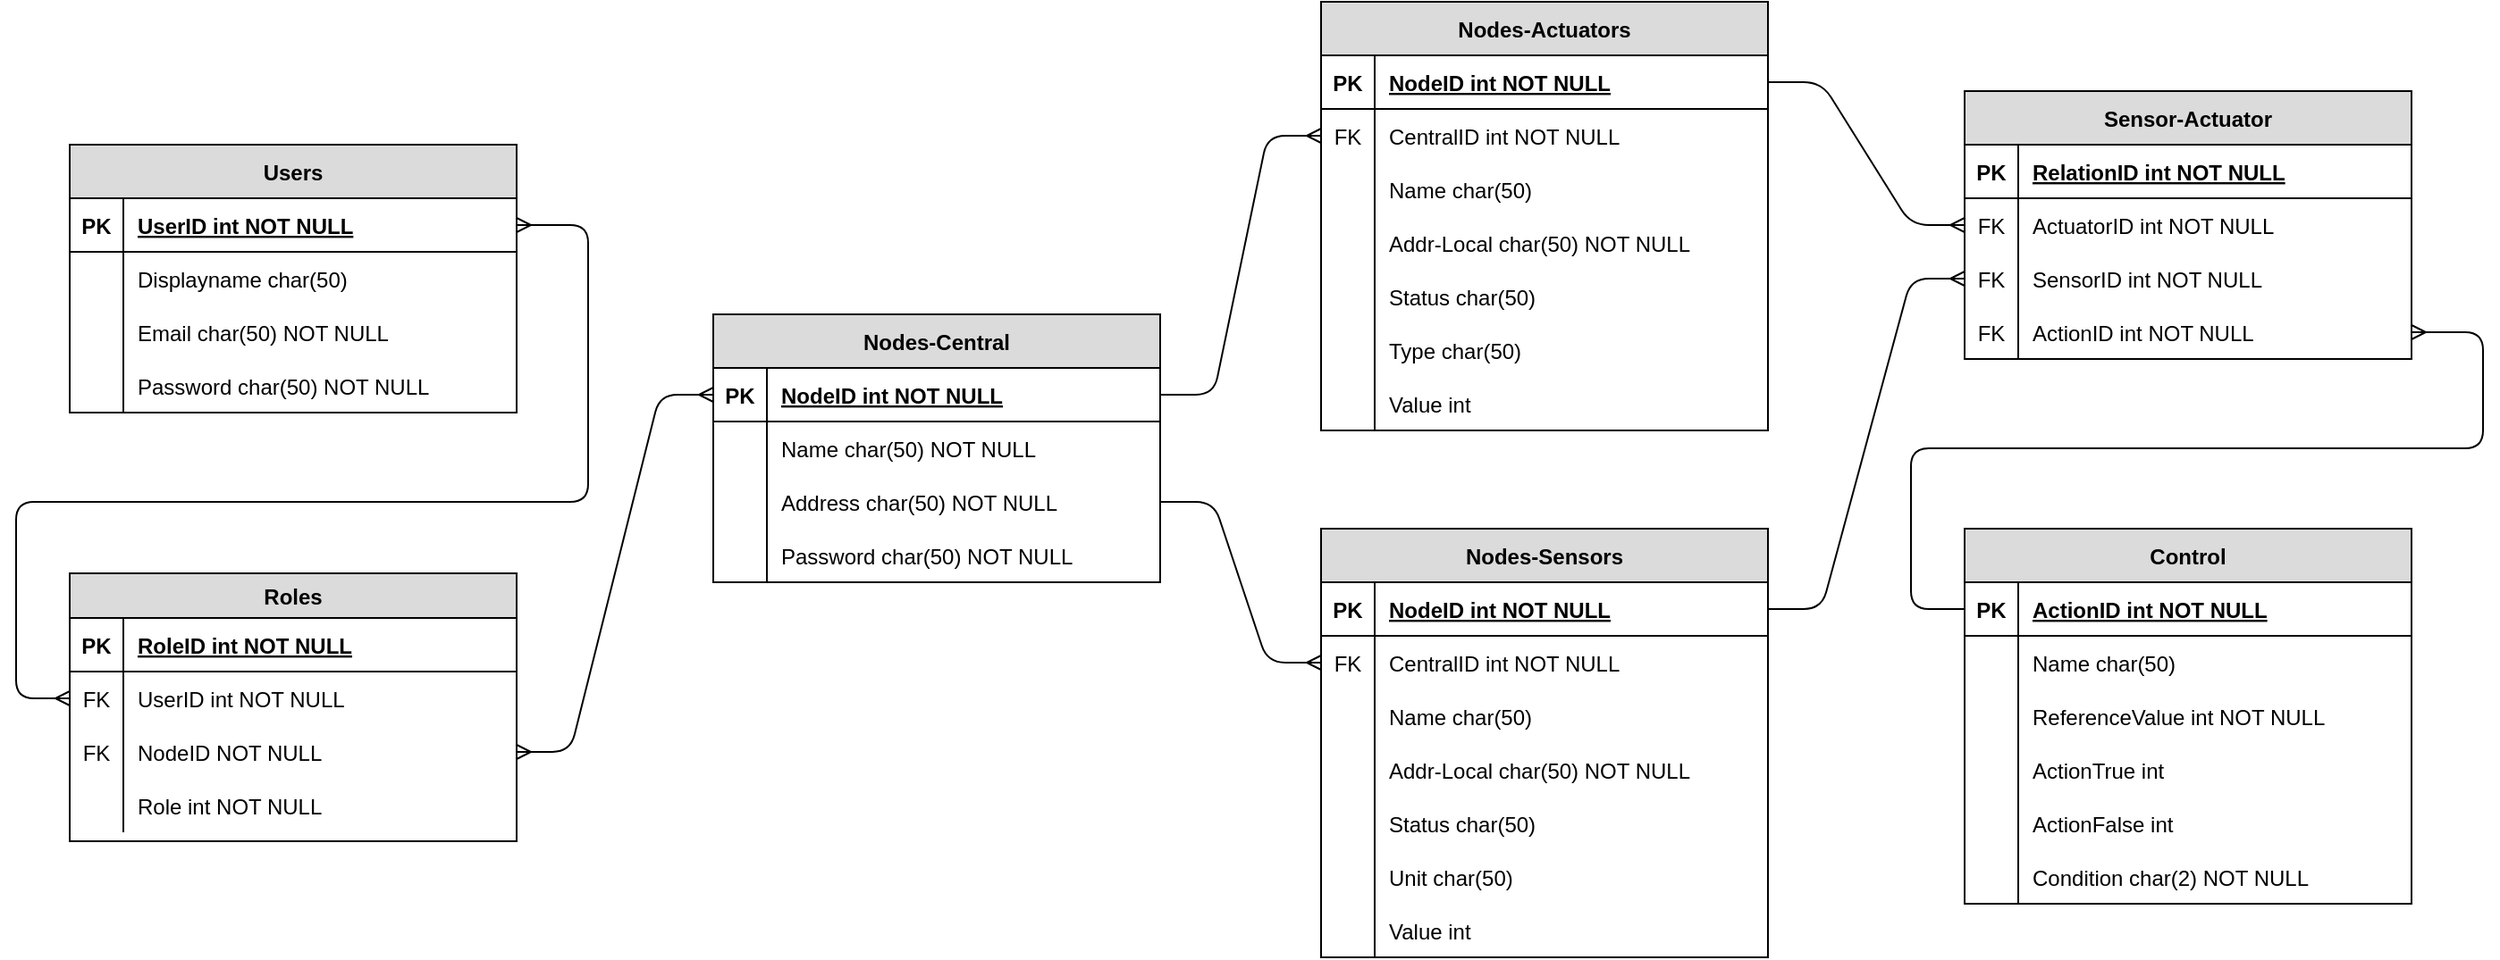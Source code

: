 <mxfile version="13.9.8" type="google"><diagram id="R2lEEEUBdFMjLlhIrx00" name="Page-1"><mxGraphModel dx="1347" dy="375" grid="1" gridSize="10" guides="1" tooltips="1" connect="1" arrows="1" fold="1" page="1" pageScale="1" pageWidth="850" pageHeight="1100" math="0" shadow="0" extFonts="Permanent Marker^https://fonts.googleapis.com/css?family=Permanent+Marker"><root><mxCell id="0"/><mxCell id="1" parent="0"/><mxCell id="C-vyLk0tnHw3VtMMgP7b-1" value="" style="edgeStyle=entityRelationEdgeStyle;endArrow=ERmany;startArrow=none;endFill=0;startFill=0;exitX=1;exitY=0.5;exitDx=0;exitDy=0;entryX=0;entryY=0.5;entryDx=0;entryDy=0;" parent="1" source="b6EWxMpWKoXSUoKC1kbV-88" target="b6EWxMpWKoXSUoKC1kbV-39" edge="1"><mxGeometry width="100" height="100" relative="1" as="geometry"><mxPoint x="390" y="295" as="sourcePoint"/><mxPoint x="440" y="620" as="targetPoint"/></mxGeometry></mxCell><mxCell id="b6EWxMpWKoXSUoKC1kbV-4" value="" style="shape=partialRectangle;overflow=hidden;connectable=0;fillColor=none;top=0;left=0;bottom=0;right=0;" parent="1" vertex="1"><mxGeometry x="130" y="280" width="30" height="30" as="geometry"/></mxCell><mxCell id="b6EWxMpWKoXSUoKC1kbV-5" value="" style="shape=partialRectangle;overflow=hidden;connectable=0;fillColor=none;top=0;left=0;bottom=0;right=0;" parent="1" vertex="1"><mxGeometry x="130" y="310" width="30" height="30" as="geometry"/></mxCell><mxCell id="b6EWxMpWKoXSUoKC1kbV-6" value="" style="shape=partialRectangle;overflow=hidden;connectable=0;fillColor=none;top=0;left=0;bottom=0;right=0;" parent="1" vertex="1"><mxGeometry x="130" y="340" width="30" height="30" as="geometry"/></mxCell><mxCell id="b6EWxMpWKoXSUoKC1kbV-86" style="edgeStyle=entityRelationEdgeStyle;rounded=1;orthogonalLoop=1;jettySize=auto;html=1;entryX=0;entryY=0.5;entryDx=0;entryDy=0;startArrow=none;startFill=0;endArrow=ERmany;endFill=0;" parent="1" source="b6EWxMpWKoXSUoKC1kbV-94" target="b6EWxMpWKoXSUoKC1kbV-64" edge="1"><mxGeometry relative="1" as="geometry"><mxPoint x="430" y="400" as="sourcePoint"/></mxGeometry></mxCell><mxCell id="b6EWxMpWKoXSUoKC1kbV-87" value="Nodes-Central" style="shape=table;startSize=30;container=1;collapsible=1;childLayout=tableLayout;fixedRows=1;rowLines=0;fontStyle=1;align=center;resizeLast=1;fillColor=#DBDBDB;" parent="1" vertex="1"><mxGeometry x="130" y="295" width="250" height="150" as="geometry"><mxRectangle x="130" y="295" width="70" height="30" as="alternateBounds"/></mxGeometry></mxCell><mxCell id="b6EWxMpWKoXSUoKC1kbV-88" value="" style="shape=partialRectangle;collapsible=0;dropTarget=0;pointerEvents=0;fillColor=none;points=[[0,0.5],[1,0.5]];portConstraint=eastwest;top=0;left=0;right=0;bottom=1;" parent="b6EWxMpWKoXSUoKC1kbV-87" vertex="1"><mxGeometry y="30" width="250" height="30" as="geometry"/></mxCell><mxCell id="b6EWxMpWKoXSUoKC1kbV-89" value="PK" style="shape=partialRectangle;overflow=hidden;connectable=0;fillColor=none;top=0;left=0;bottom=0;right=0;fontStyle=1;" parent="b6EWxMpWKoXSUoKC1kbV-88" vertex="1"><mxGeometry width="30" height="30" as="geometry"/></mxCell><mxCell id="b6EWxMpWKoXSUoKC1kbV-90" value="NodeID int NOT NULL " style="shape=partialRectangle;overflow=hidden;connectable=0;fillColor=none;top=0;left=0;bottom=0;right=0;align=left;spacingLeft=6;fontStyle=5;" parent="b6EWxMpWKoXSUoKC1kbV-88" vertex="1"><mxGeometry x="30" width="220" height="30" as="geometry"/></mxCell><mxCell id="AV6OQlTCSsJFHRwYIJyM-63" style="shape=partialRectangle;collapsible=0;dropTarget=0;pointerEvents=0;fillColor=none;points=[[0,0.5],[1,0.5]];portConstraint=eastwest;top=0;left=0;right=0;bottom=0;" parent="b6EWxMpWKoXSUoKC1kbV-87" vertex="1"><mxGeometry y="60" width="250" height="30" as="geometry"/></mxCell><mxCell id="AV6OQlTCSsJFHRwYIJyM-64" style="shape=partialRectangle;overflow=hidden;connectable=0;fillColor=none;top=0;left=0;bottom=0;right=0;" parent="AV6OQlTCSsJFHRwYIJyM-63" vertex="1"><mxGeometry width="30" height="30" as="geometry"/></mxCell><mxCell id="AV6OQlTCSsJFHRwYIJyM-65" value="Name char(50) NOT NULL" style="shape=partialRectangle;overflow=hidden;connectable=0;fillColor=none;top=0;left=0;bottom=0;right=0;align=left;spacingLeft=6;" parent="AV6OQlTCSsJFHRwYIJyM-63" vertex="1"><mxGeometry x="30" width="220" height="30" as="geometry"/></mxCell><mxCell id="b6EWxMpWKoXSUoKC1kbV-94" style="shape=partialRectangle;collapsible=0;dropTarget=0;pointerEvents=0;fillColor=none;points=[[0,0.5],[1,0.5]];portConstraint=eastwest;top=0;left=0;right=0;bottom=0;" parent="b6EWxMpWKoXSUoKC1kbV-87" vertex="1"><mxGeometry y="90" width="250" height="30" as="geometry"/></mxCell><mxCell id="b6EWxMpWKoXSUoKC1kbV-95" style="shape=partialRectangle;overflow=hidden;connectable=0;fillColor=none;top=0;left=0;bottom=0;right=0;" parent="b6EWxMpWKoXSUoKC1kbV-94" vertex="1"><mxGeometry width="30" height="30" as="geometry"/></mxCell><mxCell id="b6EWxMpWKoXSUoKC1kbV-96" value="Address char(50) NOT NULL" style="shape=partialRectangle;overflow=hidden;connectable=0;fillColor=none;top=0;left=0;bottom=0;right=0;align=left;spacingLeft=6;" parent="b6EWxMpWKoXSUoKC1kbV-94" vertex="1"><mxGeometry x="30" width="220" height="30" as="geometry"/></mxCell><mxCell id="b6EWxMpWKoXSUoKC1kbV-103" style="shape=partialRectangle;collapsible=0;dropTarget=0;pointerEvents=0;fillColor=none;points=[[0,0.5],[1,0.5]];portConstraint=eastwest;top=0;left=0;right=0;bottom=0;" parent="b6EWxMpWKoXSUoKC1kbV-87" vertex="1"><mxGeometry y="120" width="250" height="30" as="geometry"/></mxCell><mxCell id="b6EWxMpWKoXSUoKC1kbV-104" style="shape=partialRectangle;overflow=hidden;connectable=0;fillColor=none;top=0;left=0;bottom=0;right=0;" parent="b6EWxMpWKoXSUoKC1kbV-103" vertex="1"><mxGeometry width="30" height="30" as="geometry"/></mxCell><mxCell id="b6EWxMpWKoXSUoKC1kbV-105" value="Password char(50) NOT NULL" style="shape=partialRectangle;overflow=hidden;connectable=0;fillColor=none;top=0;left=0;bottom=0;right=0;align=left;spacingLeft=6;" parent="b6EWxMpWKoXSUoKC1kbV-103" vertex="1"><mxGeometry x="30" width="220" height="30" as="geometry"/></mxCell><mxCell id="C-vyLk0tnHw3VtMMgP7b-23" value="Users" style="shape=table;startSize=30;container=1;collapsible=1;childLayout=tableLayout;fixedRows=1;rowLines=0;fontStyle=1;align=center;resizeLast=1;fillColor=#DBDBDB;" parent="1" vertex="1"><mxGeometry x="-230" y="200" width="250" height="150" as="geometry"><mxRectangle x="85" y="360" width="70" height="30" as="alternateBounds"/></mxGeometry></mxCell><mxCell id="C-vyLk0tnHw3VtMMgP7b-24" value="" style="shape=partialRectangle;collapsible=0;dropTarget=0;pointerEvents=0;fillColor=none;points=[[0,0.5],[1,0.5]];portConstraint=eastwest;top=0;left=0;right=0;bottom=1;" parent="C-vyLk0tnHw3VtMMgP7b-23" vertex="1"><mxGeometry y="30" width="250" height="30" as="geometry"/></mxCell><mxCell id="C-vyLk0tnHw3VtMMgP7b-25" value="PK" style="shape=partialRectangle;overflow=hidden;connectable=0;fillColor=none;top=0;left=0;bottom=0;right=0;fontStyle=1;" parent="C-vyLk0tnHw3VtMMgP7b-24" vertex="1"><mxGeometry width="30" height="30" as="geometry"/></mxCell><mxCell id="C-vyLk0tnHw3VtMMgP7b-26" value="UserID int NOT NULL " style="shape=partialRectangle;overflow=hidden;connectable=0;fillColor=none;top=0;left=0;bottom=0;right=0;align=left;spacingLeft=6;fontStyle=5;" parent="C-vyLk0tnHw3VtMMgP7b-24" vertex="1"><mxGeometry x="30" width="220" height="30" as="geometry"/></mxCell><mxCell id="C-vyLk0tnHw3VtMMgP7b-27" value="" style="shape=partialRectangle;collapsible=0;dropTarget=0;pointerEvents=0;fillColor=none;points=[[0,0.5],[1,0.5]];portConstraint=eastwest;top=0;left=0;right=0;bottom=0;" parent="C-vyLk0tnHw3VtMMgP7b-23" vertex="1"><mxGeometry y="60" width="250" height="30" as="geometry"/></mxCell><mxCell id="C-vyLk0tnHw3VtMMgP7b-28" value="" style="shape=partialRectangle;overflow=hidden;connectable=0;fillColor=none;top=0;left=0;bottom=0;right=0;" parent="C-vyLk0tnHw3VtMMgP7b-27" vertex="1"><mxGeometry width="30" height="30" as="geometry"/></mxCell><mxCell id="C-vyLk0tnHw3VtMMgP7b-29" value="Displayname char(50)" style="shape=partialRectangle;overflow=hidden;connectable=0;fillColor=none;top=0;left=0;bottom=0;right=0;align=left;spacingLeft=6;" parent="C-vyLk0tnHw3VtMMgP7b-27" vertex="1"><mxGeometry x="30" width="220" height="30" as="geometry"/></mxCell><mxCell id="b6EWxMpWKoXSUoKC1kbV-83" style="shape=partialRectangle;collapsible=0;dropTarget=0;pointerEvents=0;fillColor=none;points=[[0,0.5],[1,0.5]];portConstraint=eastwest;top=0;left=0;right=0;bottom=0;" parent="C-vyLk0tnHw3VtMMgP7b-23" vertex="1"><mxGeometry y="90" width="250" height="30" as="geometry"/></mxCell><mxCell id="b6EWxMpWKoXSUoKC1kbV-84" style="shape=partialRectangle;overflow=hidden;connectable=0;fillColor=none;top=0;left=0;bottom=0;right=0;" parent="b6EWxMpWKoXSUoKC1kbV-83" vertex="1"><mxGeometry width="30" height="30" as="geometry"/></mxCell><mxCell id="b6EWxMpWKoXSUoKC1kbV-85" value="Email char(50) NOT NULL" style="shape=partialRectangle;overflow=hidden;connectable=0;fillColor=none;top=0;left=0;bottom=0;right=0;align=left;spacingLeft=6;" parent="b6EWxMpWKoXSUoKC1kbV-83" vertex="1"><mxGeometry x="30" width="220" height="30" as="geometry"/></mxCell><mxCell id="b6EWxMpWKoXSUoKC1kbV-80" style="shape=partialRectangle;collapsible=0;dropTarget=0;pointerEvents=0;fillColor=none;points=[[0,0.5],[1,0.5]];portConstraint=eastwest;top=0;left=0;right=0;bottom=0;" parent="C-vyLk0tnHw3VtMMgP7b-23" vertex="1"><mxGeometry y="120" width="250" height="30" as="geometry"/></mxCell><mxCell id="b6EWxMpWKoXSUoKC1kbV-81" style="shape=partialRectangle;overflow=hidden;connectable=0;fillColor=none;top=0;left=0;bottom=0;right=0;" parent="b6EWxMpWKoXSUoKC1kbV-80" vertex="1"><mxGeometry width="30" height="30" as="geometry"/></mxCell><mxCell id="b6EWxMpWKoXSUoKC1kbV-82" value="Password char(50) NOT NULL" style="shape=partialRectangle;overflow=hidden;connectable=0;fillColor=none;top=0;left=0;bottom=0;right=0;align=left;spacingLeft=6;" parent="b6EWxMpWKoXSUoKC1kbV-80" vertex="1"><mxGeometry x="30" width="220" height="30" as="geometry"/></mxCell><mxCell id="b6EWxMpWKoXSUoKC1kbV-102" style="edgeStyle=entityRelationEdgeStyle;rounded=1;orthogonalLoop=1;jettySize=auto;html=1;entryX=0;entryY=0.5;entryDx=0;entryDy=0;startArrow=ERmany;startFill=0;endArrow=ERmany;endFill=0;exitX=1;exitY=0.5;exitDx=0;exitDy=0;" parent="1" source="AV6OQlTCSsJFHRwYIJyM-9" target="b6EWxMpWKoXSUoKC1kbV-88" edge="1"><mxGeometry relative="1" as="geometry"><mxPoint x="90" y="470" as="sourcePoint"/><mxPoint x="130" y="430" as="targetPoint"/></mxGeometry></mxCell><mxCell id="C-vyLk0tnHw3VtMMgP7b-2" value="Nodes-Actuators" style="shape=table;startSize=30;container=1;collapsible=1;childLayout=tableLayout;fixedRows=1;rowLines=0;fontStyle=1;align=center;resizeLast=1;fillColor=#DBDBDB;" parent="1" vertex="1"><mxGeometry x="470" y="120" width="250" height="240" as="geometry"><mxRectangle x="450" y="120" width="130" height="30" as="alternateBounds"/></mxGeometry></mxCell><mxCell id="C-vyLk0tnHw3VtMMgP7b-3" value="" style="shape=partialRectangle;collapsible=0;dropTarget=0;pointerEvents=0;fillColor=none;points=[[0,0.5],[1,0.5]];portConstraint=eastwest;top=0;left=0;right=0;bottom=1;" parent="C-vyLk0tnHw3VtMMgP7b-2" vertex="1"><mxGeometry y="30" width="250" height="30" as="geometry"/></mxCell><mxCell id="C-vyLk0tnHw3VtMMgP7b-4" value="PK" style="shape=partialRectangle;overflow=hidden;connectable=0;fillColor=none;top=0;left=0;bottom=0;right=0;fontStyle=1;" parent="C-vyLk0tnHw3VtMMgP7b-3" vertex="1"><mxGeometry width="30" height="30" as="geometry"/></mxCell><mxCell id="C-vyLk0tnHw3VtMMgP7b-5" value="NodeID int NOT NULL " style="shape=partialRectangle;overflow=hidden;connectable=0;fillColor=none;top=0;left=0;bottom=0;right=0;align=left;spacingLeft=6;fontStyle=5;" parent="C-vyLk0tnHw3VtMMgP7b-3" vertex="1"><mxGeometry x="30" width="220" height="30" as="geometry"/></mxCell><mxCell id="b6EWxMpWKoXSUoKC1kbV-39" style="shape=partialRectangle;collapsible=0;dropTarget=0;pointerEvents=0;fillColor=none;points=[[0,0.5],[1,0.5]];portConstraint=eastwest;top=0;left=0;right=0;bottom=0;" parent="C-vyLk0tnHw3VtMMgP7b-2" vertex="1"><mxGeometry y="60" width="250" height="30" as="geometry"/></mxCell><mxCell id="b6EWxMpWKoXSUoKC1kbV-40" value="FK" style="shape=partialRectangle;overflow=hidden;connectable=0;fillColor=none;top=0;left=0;bottom=0;right=0;" parent="b6EWxMpWKoXSUoKC1kbV-39" vertex="1"><mxGeometry width="30" height="30" as="geometry"/></mxCell><mxCell id="b6EWxMpWKoXSUoKC1kbV-41" value="CentralID int NOT NULL" style="shape=partialRectangle;overflow=hidden;connectable=0;fillColor=none;top=0;left=0;bottom=0;right=0;align=left;spacingLeft=6;" parent="b6EWxMpWKoXSUoKC1kbV-39" vertex="1"><mxGeometry x="30" width="220" height="30" as="geometry"/></mxCell><mxCell id="C-vyLk0tnHw3VtMMgP7b-6" value="" style="shape=partialRectangle;collapsible=0;dropTarget=0;pointerEvents=0;fillColor=none;points=[[0,0.5],[1,0.5]];portConstraint=eastwest;top=0;left=0;right=0;bottom=0;" parent="C-vyLk0tnHw3VtMMgP7b-2" vertex="1"><mxGeometry y="90" width="250" height="30" as="geometry"/></mxCell><mxCell id="C-vyLk0tnHw3VtMMgP7b-7" value="" style="shape=partialRectangle;overflow=hidden;connectable=0;fillColor=none;top=0;left=0;bottom=0;right=0;" parent="C-vyLk0tnHw3VtMMgP7b-6" vertex="1"><mxGeometry width="30" height="30" as="geometry"/></mxCell><mxCell id="C-vyLk0tnHw3VtMMgP7b-8" value="Name char(50)" style="shape=partialRectangle;overflow=hidden;connectable=0;fillColor=none;top=0;left=0;bottom=0;right=0;align=left;spacingLeft=6;" parent="C-vyLk0tnHw3VtMMgP7b-6" vertex="1"><mxGeometry x="30" width="220" height="30" as="geometry"/></mxCell><mxCell id="b6EWxMpWKoXSUoKC1kbV-27" style="shape=partialRectangle;collapsible=0;dropTarget=0;pointerEvents=0;fillColor=none;points=[[0,0.5],[1,0.5]];portConstraint=eastwest;top=0;left=0;right=0;bottom=0;" parent="C-vyLk0tnHw3VtMMgP7b-2" vertex="1"><mxGeometry y="120" width="250" height="30" as="geometry"/></mxCell><mxCell id="b6EWxMpWKoXSUoKC1kbV-28" style="shape=partialRectangle;overflow=hidden;connectable=0;fillColor=none;top=0;left=0;bottom=0;right=0;" parent="b6EWxMpWKoXSUoKC1kbV-27" vertex="1"><mxGeometry width="30" height="30" as="geometry"/></mxCell><mxCell id="b6EWxMpWKoXSUoKC1kbV-29" value="Addr-Local char(50) NOT NULL" style="shape=partialRectangle;overflow=hidden;connectable=0;fillColor=none;top=0;left=0;bottom=0;right=0;align=left;spacingLeft=6;" parent="b6EWxMpWKoXSUoKC1kbV-27" vertex="1"><mxGeometry x="30" width="220" height="30" as="geometry"/></mxCell><mxCell id="b6EWxMpWKoXSUoKC1kbV-30" style="shape=partialRectangle;collapsible=0;dropTarget=0;pointerEvents=0;fillColor=none;points=[[0,0.5],[1,0.5]];portConstraint=eastwest;top=0;left=0;right=0;bottom=0;" parent="C-vyLk0tnHw3VtMMgP7b-2" vertex="1"><mxGeometry y="150" width="250" height="30" as="geometry"/></mxCell><mxCell id="b6EWxMpWKoXSUoKC1kbV-31" style="shape=partialRectangle;overflow=hidden;connectable=0;fillColor=none;top=0;left=0;bottom=0;right=0;" parent="b6EWxMpWKoXSUoKC1kbV-30" vertex="1"><mxGeometry width="30" height="30" as="geometry"/></mxCell><mxCell id="b6EWxMpWKoXSUoKC1kbV-32" value="Status char(50)" style="shape=partialRectangle;overflow=hidden;connectable=0;fillColor=none;top=0;left=0;bottom=0;right=0;align=left;spacingLeft=6;" parent="b6EWxMpWKoXSUoKC1kbV-30" vertex="1"><mxGeometry x="30" width="220" height="30" as="geometry"/></mxCell><mxCell id="b6EWxMpWKoXSUoKC1kbV-33" style="shape=partialRectangle;collapsible=0;dropTarget=0;pointerEvents=0;fillColor=none;points=[[0,0.5],[1,0.5]];portConstraint=eastwest;top=0;left=0;right=0;bottom=0;" parent="C-vyLk0tnHw3VtMMgP7b-2" vertex="1"><mxGeometry y="180" width="250" height="30" as="geometry"/></mxCell><mxCell id="b6EWxMpWKoXSUoKC1kbV-34" style="shape=partialRectangle;overflow=hidden;connectable=0;fillColor=none;top=0;left=0;bottom=0;right=0;" parent="b6EWxMpWKoXSUoKC1kbV-33" vertex="1"><mxGeometry width="30" height="30" as="geometry"/></mxCell><mxCell id="b6EWxMpWKoXSUoKC1kbV-35" value="Type char(50)" style="shape=partialRectangle;overflow=hidden;connectable=0;fillColor=none;top=0;left=0;bottom=0;right=0;align=left;spacingLeft=6;" parent="b6EWxMpWKoXSUoKC1kbV-33" vertex="1"><mxGeometry x="30" width="220" height="30" as="geometry"/></mxCell><mxCell id="b6EWxMpWKoXSUoKC1kbV-36" style="shape=partialRectangle;collapsible=0;dropTarget=0;pointerEvents=0;fillColor=none;points=[[0,0.5],[1,0.5]];portConstraint=eastwest;top=0;left=0;right=0;bottom=0;" parent="C-vyLk0tnHw3VtMMgP7b-2" vertex="1"><mxGeometry y="210" width="250" height="30" as="geometry"/></mxCell><mxCell id="b6EWxMpWKoXSUoKC1kbV-37" style="shape=partialRectangle;overflow=hidden;connectable=0;fillColor=none;top=0;left=0;bottom=0;right=0;" parent="b6EWxMpWKoXSUoKC1kbV-36" vertex="1"><mxGeometry width="30" height="30" as="geometry"/></mxCell><mxCell id="b6EWxMpWKoXSUoKC1kbV-38" value="Value int" style="shape=partialRectangle;overflow=hidden;connectable=0;fillColor=none;top=0;left=0;bottom=0;right=0;align=left;spacingLeft=6;" parent="b6EWxMpWKoXSUoKC1kbV-36" vertex="1"><mxGeometry x="30" width="220" height="30" as="geometry"/></mxCell><mxCell id="b6EWxMpWKoXSUoKC1kbV-42" value="Nodes-Sensors" style="shape=table;startSize=30;container=1;collapsible=1;childLayout=tableLayout;fixedRows=1;rowLines=0;fontStyle=1;align=center;resizeLast=1;fillColor=#DBDBDB;" parent="1" vertex="1"><mxGeometry x="470" y="415" width="250" height="240" as="geometry"><mxRectangle x="470" y="415" width="130" height="30" as="alternateBounds"/></mxGeometry></mxCell><mxCell id="b6EWxMpWKoXSUoKC1kbV-43" value="" style="shape=partialRectangle;collapsible=0;dropTarget=0;pointerEvents=0;fillColor=none;points=[[0,0.5],[1,0.5]];portConstraint=eastwest;top=0;left=0;right=0;bottom=1;" parent="b6EWxMpWKoXSUoKC1kbV-42" vertex="1"><mxGeometry y="30" width="250" height="30" as="geometry"/></mxCell><mxCell id="b6EWxMpWKoXSUoKC1kbV-44" value="PK" style="shape=partialRectangle;overflow=hidden;connectable=0;fillColor=none;top=0;left=0;bottom=0;right=0;fontStyle=1;" parent="b6EWxMpWKoXSUoKC1kbV-43" vertex="1"><mxGeometry width="30" height="30" as="geometry"/></mxCell><mxCell id="b6EWxMpWKoXSUoKC1kbV-45" value="NodeID int NOT NULL " style="shape=partialRectangle;overflow=hidden;connectable=0;fillColor=none;top=0;left=0;bottom=0;right=0;align=left;spacingLeft=6;fontStyle=5;" parent="b6EWxMpWKoXSUoKC1kbV-43" vertex="1"><mxGeometry x="30" width="220" height="30" as="geometry"/></mxCell><mxCell id="b6EWxMpWKoXSUoKC1kbV-64" style="shape=partialRectangle;collapsible=0;dropTarget=0;pointerEvents=0;fillColor=none;points=[[0,0.5],[1,0.5]];portConstraint=eastwest;top=0;left=0;right=0;bottom=0;" parent="b6EWxMpWKoXSUoKC1kbV-42" vertex="1"><mxGeometry y="60" width="250" height="30" as="geometry"/></mxCell><mxCell id="b6EWxMpWKoXSUoKC1kbV-65" value="FK" style="shape=partialRectangle;overflow=hidden;connectable=0;fillColor=none;top=0;left=0;bottom=0;right=0;" parent="b6EWxMpWKoXSUoKC1kbV-64" vertex="1"><mxGeometry width="30" height="30" as="geometry"/></mxCell><mxCell id="b6EWxMpWKoXSUoKC1kbV-66" value="CentralID int NOT NULL" style="shape=partialRectangle;overflow=hidden;connectable=0;fillColor=none;top=0;left=0;bottom=0;right=0;align=left;spacingLeft=6;" parent="b6EWxMpWKoXSUoKC1kbV-64" vertex="1"><mxGeometry x="30" width="220" height="30" as="geometry"/></mxCell><mxCell id="b6EWxMpWKoXSUoKC1kbV-46" value="" style="shape=partialRectangle;collapsible=0;dropTarget=0;pointerEvents=0;fillColor=none;points=[[0,0.5],[1,0.5]];portConstraint=eastwest;top=0;left=0;right=0;bottom=0;" parent="b6EWxMpWKoXSUoKC1kbV-42" vertex="1"><mxGeometry y="90" width="250" height="30" as="geometry"/></mxCell><mxCell id="b6EWxMpWKoXSUoKC1kbV-47" value="" style="shape=partialRectangle;overflow=hidden;connectable=0;fillColor=none;top=0;left=0;bottom=0;right=0;" parent="b6EWxMpWKoXSUoKC1kbV-46" vertex="1"><mxGeometry width="30" height="30" as="geometry"/></mxCell><mxCell id="b6EWxMpWKoXSUoKC1kbV-48" value="Name char(50)" style="shape=partialRectangle;overflow=hidden;connectable=0;fillColor=none;top=0;left=0;bottom=0;right=0;align=left;spacingLeft=6;" parent="b6EWxMpWKoXSUoKC1kbV-46" vertex="1"><mxGeometry x="30" width="220" height="30" as="geometry"/></mxCell><mxCell id="b6EWxMpWKoXSUoKC1kbV-52" style="shape=partialRectangle;collapsible=0;dropTarget=0;pointerEvents=0;fillColor=none;points=[[0,0.5],[1,0.5]];portConstraint=eastwest;top=0;left=0;right=0;bottom=0;" parent="b6EWxMpWKoXSUoKC1kbV-42" vertex="1"><mxGeometry y="120" width="250" height="30" as="geometry"/></mxCell><mxCell id="b6EWxMpWKoXSUoKC1kbV-53" style="shape=partialRectangle;overflow=hidden;connectable=0;fillColor=none;top=0;left=0;bottom=0;right=0;" parent="b6EWxMpWKoXSUoKC1kbV-52" vertex="1"><mxGeometry width="30" height="30" as="geometry"/></mxCell><mxCell id="b6EWxMpWKoXSUoKC1kbV-54" value="Addr-Local char(50) NOT NULL" style="shape=partialRectangle;overflow=hidden;connectable=0;fillColor=none;top=0;left=0;bottom=0;right=0;align=left;spacingLeft=6;" parent="b6EWxMpWKoXSUoKC1kbV-52" vertex="1"><mxGeometry x="30" width="220" height="30" as="geometry"/></mxCell><mxCell id="b6EWxMpWKoXSUoKC1kbV-55" style="shape=partialRectangle;collapsible=0;dropTarget=0;pointerEvents=0;fillColor=none;points=[[0,0.5],[1,0.5]];portConstraint=eastwest;top=0;left=0;right=0;bottom=0;" parent="b6EWxMpWKoXSUoKC1kbV-42" vertex="1"><mxGeometry y="150" width="250" height="30" as="geometry"/></mxCell><mxCell id="b6EWxMpWKoXSUoKC1kbV-56" style="shape=partialRectangle;overflow=hidden;connectable=0;fillColor=none;top=0;left=0;bottom=0;right=0;" parent="b6EWxMpWKoXSUoKC1kbV-55" vertex="1"><mxGeometry width="30" height="30" as="geometry"/></mxCell><mxCell id="b6EWxMpWKoXSUoKC1kbV-57" value="Status char(50)" style="shape=partialRectangle;overflow=hidden;connectable=0;fillColor=none;top=0;left=0;bottom=0;right=0;align=left;spacingLeft=6;" parent="b6EWxMpWKoXSUoKC1kbV-55" vertex="1"><mxGeometry x="30" width="220" height="30" as="geometry"/></mxCell><mxCell id="b6EWxMpWKoXSUoKC1kbV-58" style="shape=partialRectangle;collapsible=0;dropTarget=0;pointerEvents=0;fillColor=none;points=[[0,0.5],[1,0.5]];portConstraint=eastwest;top=0;left=0;right=0;bottom=0;" parent="b6EWxMpWKoXSUoKC1kbV-42" vertex="1"><mxGeometry y="180" width="250" height="30" as="geometry"/></mxCell><mxCell id="b6EWxMpWKoXSUoKC1kbV-59" style="shape=partialRectangle;overflow=hidden;connectable=0;fillColor=none;top=0;left=0;bottom=0;right=0;" parent="b6EWxMpWKoXSUoKC1kbV-58" vertex="1"><mxGeometry width="30" height="30" as="geometry"/></mxCell><mxCell id="b6EWxMpWKoXSUoKC1kbV-60" value="Unit char(50)" style="shape=partialRectangle;overflow=hidden;connectable=0;fillColor=none;top=0;left=0;bottom=0;right=0;align=left;spacingLeft=6;" parent="b6EWxMpWKoXSUoKC1kbV-58" vertex="1"><mxGeometry x="30" width="220" height="30" as="geometry"/></mxCell><mxCell id="b6EWxMpWKoXSUoKC1kbV-61" style="shape=partialRectangle;collapsible=0;dropTarget=0;pointerEvents=0;fillColor=none;points=[[0,0.5],[1,0.5]];portConstraint=eastwest;top=0;left=0;right=0;bottom=0;" parent="b6EWxMpWKoXSUoKC1kbV-42" vertex="1"><mxGeometry y="210" width="250" height="30" as="geometry"/></mxCell><mxCell id="b6EWxMpWKoXSUoKC1kbV-62" style="shape=partialRectangle;overflow=hidden;connectable=0;fillColor=none;top=0;left=0;bottom=0;right=0;" parent="b6EWxMpWKoXSUoKC1kbV-61" vertex="1"><mxGeometry width="30" height="30" as="geometry"/></mxCell><mxCell id="b6EWxMpWKoXSUoKC1kbV-63" value="Value int" style="shape=partialRectangle;overflow=hidden;connectable=0;fillColor=none;top=0;left=0;bottom=0;right=0;align=left;spacingLeft=6;" parent="b6EWxMpWKoXSUoKC1kbV-61" vertex="1"><mxGeometry x="30" width="220" height="30" as="geometry"/></mxCell><mxCell id="AV6OQlTCSsJFHRwYIJyM-2" value="Roles" style="shape=table;startSize=25;container=1;collapsible=1;childLayout=tableLayout;fixedRows=1;rowLines=0;fontStyle=1;align=center;resizeLast=1;fillColor=#DBDBDB;" parent="1" vertex="1"><mxGeometry x="-230" y="440" width="250" height="150" as="geometry"><mxRectangle x="85" y="360" width="70" height="30" as="alternateBounds"/></mxGeometry></mxCell><mxCell id="AV6OQlTCSsJFHRwYIJyM-3" value="" style="shape=partialRectangle;collapsible=0;dropTarget=0;pointerEvents=0;fillColor=none;points=[[0,0.5],[1,0.5]];portConstraint=eastwest;top=0;left=0;right=0;bottom=1;" parent="AV6OQlTCSsJFHRwYIJyM-2" vertex="1"><mxGeometry y="25" width="250" height="30" as="geometry"/></mxCell><mxCell id="AV6OQlTCSsJFHRwYIJyM-4" value="PK" style="shape=partialRectangle;overflow=hidden;connectable=0;fillColor=none;top=0;left=0;bottom=0;right=0;fontStyle=1;" parent="AV6OQlTCSsJFHRwYIJyM-3" vertex="1"><mxGeometry width="30" height="30" as="geometry"/></mxCell><mxCell id="AV6OQlTCSsJFHRwYIJyM-5" value="RoleID int NOT NULL " style="shape=partialRectangle;overflow=hidden;connectable=0;fillColor=none;top=0;left=0;bottom=0;right=0;align=left;spacingLeft=6;fontStyle=5;" parent="AV6OQlTCSsJFHRwYIJyM-3" vertex="1"><mxGeometry x="30" width="220" height="30" as="geometry"/></mxCell><mxCell id="AV6OQlTCSsJFHRwYIJyM-6" value="" style="shape=partialRectangle;collapsible=0;dropTarget=0;pointerEvents=0;fillColor=none;points=[[0,0.5],[1,0.5]];portConstraint=eastwest;top=0;left=0;right=0;bottom=0;" parent="AV6OQlTCSsJFHRwYIJyM-2" vertex="1"><mxGeometry y="55" width="250" height="30" as="geometry"/></mxCell><mxCell id="AV6OQlTCSsJFHRwYIJyM-7" value="FK" style="shape=partialRectangle;overflow=hidden;connectable=0;fillColor=none;top=0;left=0;bottom=0;right=0;" parent="AV6OQlTCSsJFHRwYIJyM-6" vertex="1"><mxGeometry width="30" height="30" as="geometry"/></mxCell><mxCell id="AV6OQlTCSsJFHRwYIJyM-8" value="UserID int NOT NULL" style="shape=partialRectangle;overflow=hidden;connectable=0;fillColor=none;top=0;left=0;bottom=0;right=0;align=left;spacingLeft=6;" parent="AV6OQlTCSsJFHRwYIJyM-6" vertex="1"><mxGeometry x="30" width="220" height="30" as="geometry"/></mxCell><mxCell id="AV6OQlTCSsJFHRwYIJyM-9" style="shape=partialRectangle;collapsible=0;dropTarget=0;pointerEvents=0;fillColor=none;points=[[0,0.5],[1,0.5]];portConstraint=eastwest;top=0;left=0;right=0;bottom=0;" parent="AV6OQlTCSsJFHRwYIJyM-2" vertex="1"><mxGeometry y="85" width="250" height="30" as="geometry"/></mxCell><mxCell id="AV6OQlTCSsJFHRwYIJyM-10" value="FK" style="shape=partialRectangle;overflow=hidden;connectable=0;fillColor=none;top=0;left=0;bottom=0;right=0;" parent="AV6OQlTCSsJFHRwYIJyM-9" vertex="1"><mxGeometry width="30" height="30" as="geometry"/></mxCell><mxCell id="AV6OQlTCSsJFHRwYIJyM-11" value="NodeID NOT NULL" style="shape=partialRectangle;overflow=hidden;connectable=0;fillColor=none;top=0;left=0;bottom=0;right=0;align=left;spacingLeft=6;" parent="AV6OQlTCSsJFHRwYIJyM-9" vertex="1"><mxGeometry x="30" width="220" height="30" as="geometry"/></mxCell><mxCell id="AV6OQlTCSsJFHRwYIJyM-103" style="shape=partialRectangle;collapsible=0;dropTarget=0;pointerEvents=0;fillColor=none;points=[[0,0.5],[1,0.5]];portConstraint=eastwest;top=0;left=0;right=0;bottom=0;" parent="AV6OQlTCSsJFHRwYIJyM-2" vertex="1"><mxGeometry y="115" width="250" height="30" as="geometry"/></mxCell><mxCell id="AV6OQlTCSsJFHRwYIJyM-104" style="shape=partialRectangle;overflow=hidden;connectable=0;fillColor=none;top=0;left=0;bottom=0;right=0;" parent="AV6OQlTCSsJFHRwYIJyM-103" vertex="1"><mxGeometry width="30" height="30" as="geometry"/></mxCell><mxCell id="AV6OQlTCSsJFHRwYIJyM-105" value="Role int NOT NULL" style="shape=partialRectangle;overflow=hidden;connectable=0;fillColor=none;top=0;left=0;bottom=0;right=0;align=left;spacingLeft=6;" parent="AV6OQlTCSsJFHRwYIJyM-103" vertex="1"><mxGeometry x="30" width="220" height="30" as="geometry"/></mxCell><mxCell id="AV6OQlTCSsJFHRwYIJyM-71" value="Sensor-Actuator" style="shape=table;startSize=30;container=1;collapsible=1;childLayout=tableLayout;fixedRows=1;rowLines=0;fontStyle=1;align=center;resizeLast=1;fillColor=#DBDBDB;" parent="1" vertex="1"><mxGeometry x="830" y="170" width="250" height="150" as="geometry"><mxRectangle x="450" y="415" width="130" height="30" as="alternateBounds"/></mxGeometry></mxCell><mxCell id="AV6OQlTCSsJFHRwYIJyM-72" value="" style="shape=partialRectangle;collapsible=0;dropTarget=0;pointerEvents=0;fillColor=none;points=[[0,0.5],[1,0.5]];portConstraint=eastwest;top=0;left=0;right=0;bottom=1;" parent="AV6OQlTCSsJFHRwYIJyM-71" vertex="1"><mxGeometry y="30" width="250" height="30" as="geometry"/></mxCell><mxCell id="AV6OQlTCSsJFHRwYIJyM-73" value="PK" style="shape=partialRectangle;overflow=hidden;connectable=0;fillColor=none;top=0;left=0;bottom=0;right=0;fontStyle=1;" parent="AV6OQlTCSsJFHRwYIJyM-72" vertex="1"><mxGeometry width="30" height="30" as="geometry"/></mxCell><mxCell id="AV6OQlTCSsJFHRwYIJyM-74" value="RelationID int NOT NULL " style="shape=partialRectangle;overflow=hidden;connectable=0;fillColor=none;top=0;left=0;bottom=0;right=0;align=left;spacingLeft=6;fontStyle=5;" parent="AV6OQlTCSsJFHRwYIJyM-72" vertex="1"><mxGeometry x="30" width="220" height="30" as="geometry"/></mxCell><mxCell id="AV6OQlTCSsJFHRwYIJyM-78" style="shape=partialRectangle;collapsible=0;dropTarget=0;pointerEvents=0;fillColor=none;points=[[0,0.5],[1,0.5]];portConstraint=eastwest;top=0;left=0;right=0;bottom=0;" parent="AV6OQlTCSsJFHRwYIJyM-71" vertex="1"><mxGeometry y="60" width="250" height="30" as="geometry"/></mxCell><mxCell id="AV6OQlTCSsJFHRwYIJyM-79" value="FK" style="shape=partialRectangle;overflow=hidden;connectable=0;fillColor=none;top=0;left=0;bottom=0;right=0;" parent="AV6OQlTCSsJFHRwYIJyM-78" vertex="1"><mxGeometry width="30" height="30" as="geometry"/></mxCell><mxCell id="AV6OQlTCSsJFHRwYIJyM-80" value="ActuatorID int NOT NULL" style="shape=partialRectangle;overflow=hidden;connectable=0;fillColor=none;top=0;left=0;bottom=0;right=0;align=left;spacingLeft=6;" parent="AV6OQlTCSsJFHRwYIJyM-78" vertex="1"><mxGeometry x="30" width="220" height="30" as="geometry"/></mxCell><mxCell id="AV6OQlTCSsJFHRwYIJyM-96" style="shape=partialRectangle;collapsible=0;dropTarget=0;pointerEvents=0;fillColor=none;points=[[0,0.5],[1,0.5]];portConstraint=eastwest;top=0;left=0;right=0;bottom=0;" parent="AV6OQlTCSsJFHRwYIJyM-71" vertex="1"><mxGeometry y="90" width="250" height="30" as="geometry"/></mxCell><mxCell id="AV6OQlTCSsJFHRwYIJyM-97" value="FK" style="shape=partialRectangle;overflow=hidden;connectable=0;fillColor=none;top=0;left=0;bottom=0;right=0;" parent="AV6OQlTCSsJFHRwYIJyM-96" vertex="1"><mxGeometry width="30" height="30" as="geometry"/></mxCell><mxCell id="AV6OQlTCSsJFHRwYIJyM-98" value="SensorID int NOT NULL" style="shape=partialRectangle;overflow=hidden;connectable=0;fillColor=none;top=0;left=0;bottom=0;right=0;align=left;spacingLeft=6;" parent="AV6OQlTCSsJFHRwYIJyM-96" vertex="1"><mxGeometry x="30" width="220" height="30" as="geometry"/></mxCell><mxCell id="AV6OQlTCSsJFHRwYIJyM-87" style="shape=partialRectangle;collapsible=0;dropTarget=0;pointerEvents=0;fillColor=none;points=[[0,0.5],[1,0.5]];portConstraint=eastwest;top=0;left=0;right=0;bottom=0;" parent="AV6OQlTCSsJFHRwYIJyM-71" vertex="1"><mxGeometry y="120" width="250" height="30" as="geometry"/></mxCell><mxCell id="AV6OQlTCSsJFHRwYIJyM-88" value="FK" style="shape=partialRectangle;overflow=hidden;connectable=0;fillColor=none;top=0;left=0;bottom=0;right=0;" parent="AV6OQlTCSsJFHRwYIJyM-87" vertex="1"><mxGeometry width="30" height="30" as="geometry"/></mxCell><mxCell id="AV6OQlTCSsJFHRwYIJyM-89" value="ActionID int NOT NULL" style="shape=partialRectangle;overflow=hidden;connectable=0;fillColor=none;top=0;left=0;bottom=0;right=0;align=left;spacingLeft=6;" parent="AV6OQlTCSsJFHRwYIJyM-87" vertex="1"><mxGeometry x="30" width="220" height="30" as="geometry"/></mxCell><mxCell id="AV6OQlTCSsJFHRwYIJyM-100" value="" style="edgeStyle=entityRelationEdgeStyle;endArrow=ERmany;startArrow=none;endFill=0;startFill=0;exitX=1;exitY=0.5;exitDx=0;exitDy=0;entryX=0;entryY=0.5;entryDx=0;entryDy=0;" parent="1" target="AV6OQlTCSsJFHRwYIJyM-78" edge="1"><mxGeometry width="100" height="100" relative="1" as="geometry"><mxPoint x="720" y="165" as="sourcePoint"/><mxPoint x="810" y="290" as="targetPoint"/></mxGeometry></mxCell><mxCell id="AV6OQlTCSsJFHRwYIJyM-102" value="" style="edgeStyle=entityRelationEdgeStyle;endArrow=ERmany;startArrow=none;endFill=0;startFill=0;exitX=1;exitY=0.5;exitDx=0;exitDy=0;entryX=0;entryY=0.5;entryDx=0;entryDy=0;" parent="1" source="b6EWxMpWKoXSUoKC1kbV-43" target="AV6OQlTCSsJFHRwYIJyM-96" edge="1"><mxGeometry width="100" height="100" relative="1" as="geometry"><mxPoint x="720" y="200" as="sourcePoint"/><mxPoint x="850" y="360" as="targetPoint"/></mxGeometry></mxCell><mxCell id="bLtsrRuldhmUdb5WdEOd-1" value="Control" style="shape=table;startSize=30;container=1;collapsible=1;childLayout=tableLayout;fixedRows=1;rowLines=0;fontStyle=1;align=center;resizeLast=1;fillColor=#DBDBDB;" parent="1" vertex="1"><mxGeometry x="830" y="415" width="250" height="210" as="geometry"><mxRectangle x="450" y="415" width="130" height="30" as="alternateBounds"/></mxGeometry></mxCell><mxCell id="bLtsrRuldhmUdb5WdEOd-2" value="" style="shape=partialRectangle;collapsible=0;dropTarget=0;pointerEvents=0;fillColor=none;points=[[0,0.5],[1,0.5]];portConstraint=eastwest;top=0;left=0;right=0;bottom=1;" parent="bLtsrRuldhmUdb5WdEOd-1" vertex="1"><mxGeometry y="30" width="250" height="30" as="geometry"/></mxCell><mxCell id="bLtsrRuldhmUdb5WdEOd-3" value="PK" style="shape=partialRectangle;overflow=hidden;connectable=0;fillColor=none;top=0;left=0;bottom=0;right=0;fontStyle=1;" parent="bLtsrRuldhmUdb5WdEOd-2" vertex="1"><mxGeometry width="30" height="30" as="geometry"/></mxCell><mxCell id="bLtsrRuldhmUdb5WdEOd-4" value="ActionID int NOT NULL " style="shape=partialRectangle;overflow=hidden;connectable=0;fillColor=none;top=0;left=0;bottom=0;right=0;align=left;spacingLeft=6;fontStyle=5;" parent="bLtsrRuldhmUdb5WdEOd-2" vertex="1"><mxGeometry x="30" width="220" height="30" as="geometry"/></mxCell><mxCell id="bLtsrRuldhmUdb5WdEOd-5" value="" style="shape=partialRectangle;collapsible=0;dropTarget=0;pointerEvents=0;fillColor=none;points=[[0,0.5],[1,0.5]];portConstraint=eastwest;top=0;left=0;right=0;bottom=0;" parent="bLtsrRuldhmUdb5WdEOd-1" vertex="1"><mxGeometry y="60" width="250" height="30" as="geometry"/></mxCell><mxCell id="bLtsrRuldhmUdb5WdEOd-6" value="" style="shape=partialRectangle;overflow=hidden;connectable=0;fillColor=none;top=0;left=0;bottom=0;right=0;" parent="bLtsrRuldhmUdb5WdEOd-5" vertex="1"><mxGeometry width="30" height="30" as="geometry"/></mxCell><mxCell id="bLtsrRuldhmUdb5WdEOd-7" value="Name char(50)" style="shape=partialRectangle;overflow=hidden;connectable=0;fillColor=none;top=0;left=0;bottom=0;right=0;align=left;spacingLeft=6;" parent="bLtsrRuldhmUdb5WdEOd-5" vertex="1"><mxGeometry x="30" width="220" height="30" as="geometry"/></mxCell><mxCell id="bLtsrRuldhmUdb5WdEOd-14" style="shape=partialRectangle;collapsible=0;dropTarget=0;pointerEvents=0;fillColor=none;points=[[0,0.5],[1,0.5]];portConstraint=eastwest;top=0;left=0;right=0;bottom=0;" parent="bLtsrRuldhmUdb5WdEOd-1" vertex="1"><mxGeometry y="90" width="250" height="30" as="geometry"/></mxCell><mxCell id="bLtsrRuldhmUdb5WdEOd-15" style="shape=partialRectangle;overflow=hidden;connectable=0;fillColor=none;top=0;left=0;bottom=0;right=0;" parent="bLtsrRuldhmUdb5WdEOd-14" vertex="1"><mxGeometry width="30" height="30" as="geometry"/></mxCell><mxCell id="bLtsrRuldhmUdb5WdEOd-16" value="ReferenceValue int NOT NULL" style="shape=partialRectangle;overflow=hidden;connectable=0;fillColor=none;top=0;left=0;bottom=0;right=0;align=left;spacingLeft=6;" parent="bLtsrRuldhmUdb5WdEOd-14" vertex="1"><mxGeometry x="30" width="220" height="30" as="geometry"/></mxCell><mxCell id="bLtsrRuldhmUdb5WdEOd-17" style="shape=partialRectangle;collapsible=0;dropTarget=0;pointerEvents=0;fillColor=none;points=[[0,0.5],[1,0.5]];portConstraint=eastwest;top=0;left=0;right=0;bottom=0;" parent="bLtsrRuldhmUdb5WdEOd-1" vertex="1"><mxGeometry y="120" width="250" height="30" as="geometry"/></mxCell><mxCell id="bLtsrRuldhmUdb5WdEOd-18" style="shape=partialRectangle;overflow=hidden;connectable=0;fillColor=none;top=0;left=0;bottom=0;right=0;" parent="bLtsrRuldhmUdb5WdEOd-17" vertex="1"><mxGeometry width="30" height="30" as="geometry"/></mxCell><mxCell id="bLtsrRuldhmUdb5WdEOd-19" value="ActionTrue int" style="shape=partialRectangle;overflow=hidden;connectable=0;fillColor=none;top=0;left=0;bottom=0;right=0;align=left;spacingLeft=6;" parent="bLtsrRuldhmUdb5WdEOd-17" vertex="1"><mxGeometry x="30" width="220" height="30" as="geometry"/></mxCell><mxCell id="bLtsrRuldhmUdb5WdEOd-20" style="shape=partialRectangle;collapsible=0;dropTarget=0;pointerEvents=0;fillColor=none;points=[[0,0.5],[1,0.5]];portConstraint=eastwest;top=0;left=0;right=0;bottom=0;" parent="bLtsrRuldhmUdb5WdEOd-1" vertex="1"><mxGeometry y="150" width="250" height="30" as="geometry"/></mxCell><mxCell id="bLtsrRuldhmUdb5WdEOd-21" style="shape=partialRectangle;overflow=hidden;connectable=0;fillColor=none;top=0;left=0;bottom=0;right=0;" parent="bLtsrRuldhmUdb5WdEOd-20" vertex="1"><mxGeometry width="30" height="30" as="geometry"/></mxCell><mxCell id="bLtsrRuldhmUdb5WdEOd-22" value="ActionFalse int" style="shape=partialRectangle;overflow=hidden;connectable=0;fillColor=none;top=0;left=0;bottom=0;right=0;align=left;spacingLeft=6;" parent="bLtsrRuldhmUdb5WdEOd-20" vertex="1"><mxGeometry x="30" width="220" height="30" as="geometry"/></mxCell><mxCell id="bLtsrRuldhmUdb5WdEOd-23" style="shape=partialRectangle;collapsible=0;dropTarget=0;pointerEvents=0;fillColor=none;points=[[0,0.5],[1,0.5]];portConstraint=eastwest;top=0;left=0;right=0;bottom=0;" parent="bLtsrRuldhmUdb5WdEOd-1" vertex="1"><mxGeometry y="180" width="250" height="30" as="geometry"/></mxCell><mxCell id="bLtsrRuldhmUdb5WdEOd-24" style="shape=partialRectangle;overflow=hidden;connectable=0;fillColor=none;top=0;left=0;bottom=0;right=0;" parent="bLtsrRuldhmUdb5WdEOd-23" vertex="1"><mxGeometry width="30" height="30" as="geometry"/></mxCell><mxCell id="bLtsrRuldhmUdb5WdEOd-25" value="Condition char(2) NOT NULL" style="shape=partialRectangle;overflow=hidden;connectable=0;fillColor=none;top=0;left=0;bottom=0;right=0;align=left;spacingLeft=6;" parent="bLtsrRuldhmUdb5WdEOd-23" vertex="1"><mxGeometry x="30" width="220" height="30" as="geometry"/></mxCell><mxCell id="bLtsrRuldhmUdb5WdEOd-30" value="" style="endArrow=ERmany;html=1;entryX=1;entryY=0.5;entryDx=0;entryDy=0;exitX=0;exitY=0.5;exitDx=0;exitDy=0;endFill=0;startArrow=ERmany;startFill=0;rounded=1;" parent="1" source="AV6OQlTCSsJFHRwYIJyM-6" target="C-vyLk0tnHw3VtMMgP7b-24" edge="1"><mxGeometry width="50" height="50" relative="1" as="geometry"><mxPoint x="-90" y="420" as="sourcePoint"/><mxPoint x="-40" y="370" as="targetPoint"/><Array as="points"><mxPoint x="-260" y="510"/><mxPoint x="-260" y="400"/><mxPoint x="60" y="400"/><mxPoint x="60" y="245"/></Array></mxGeometry></mxCell><mxCell id="bLtsrRuldhmUdb5WdEOd-31" value="" style="endArrow=ERmany;html=1;entryX=1;entryY=0.5;entryDx=0;entryDy=0;exitX=0;exitY=0.5;exitDx=0;exitDy=0;endFill=0;startArrow=none;startFill=0;rounded=1;" parent="1" source="bLtsrRuldhmUdb5WdEOd-2" target="AV6OQlTCSsJFHRwYIJyM-87" edge="1"><mxGeometry width="50" height="50" relative="1" as="geometry"><mxPoint x="830" y="560" as="sourcePoint"/><mxPoint x="1080" y="295" as="targetPoint"/><Array as="points"><mxPoint x="800" y="460"/><mxPoint x="800" y="370"/><mxPoint x="1120" y="370"/><mxPoint x="1120" y="305"/></Array></mxGeometry></mxCell></root></mxGraphModel></diagram></mxfile>